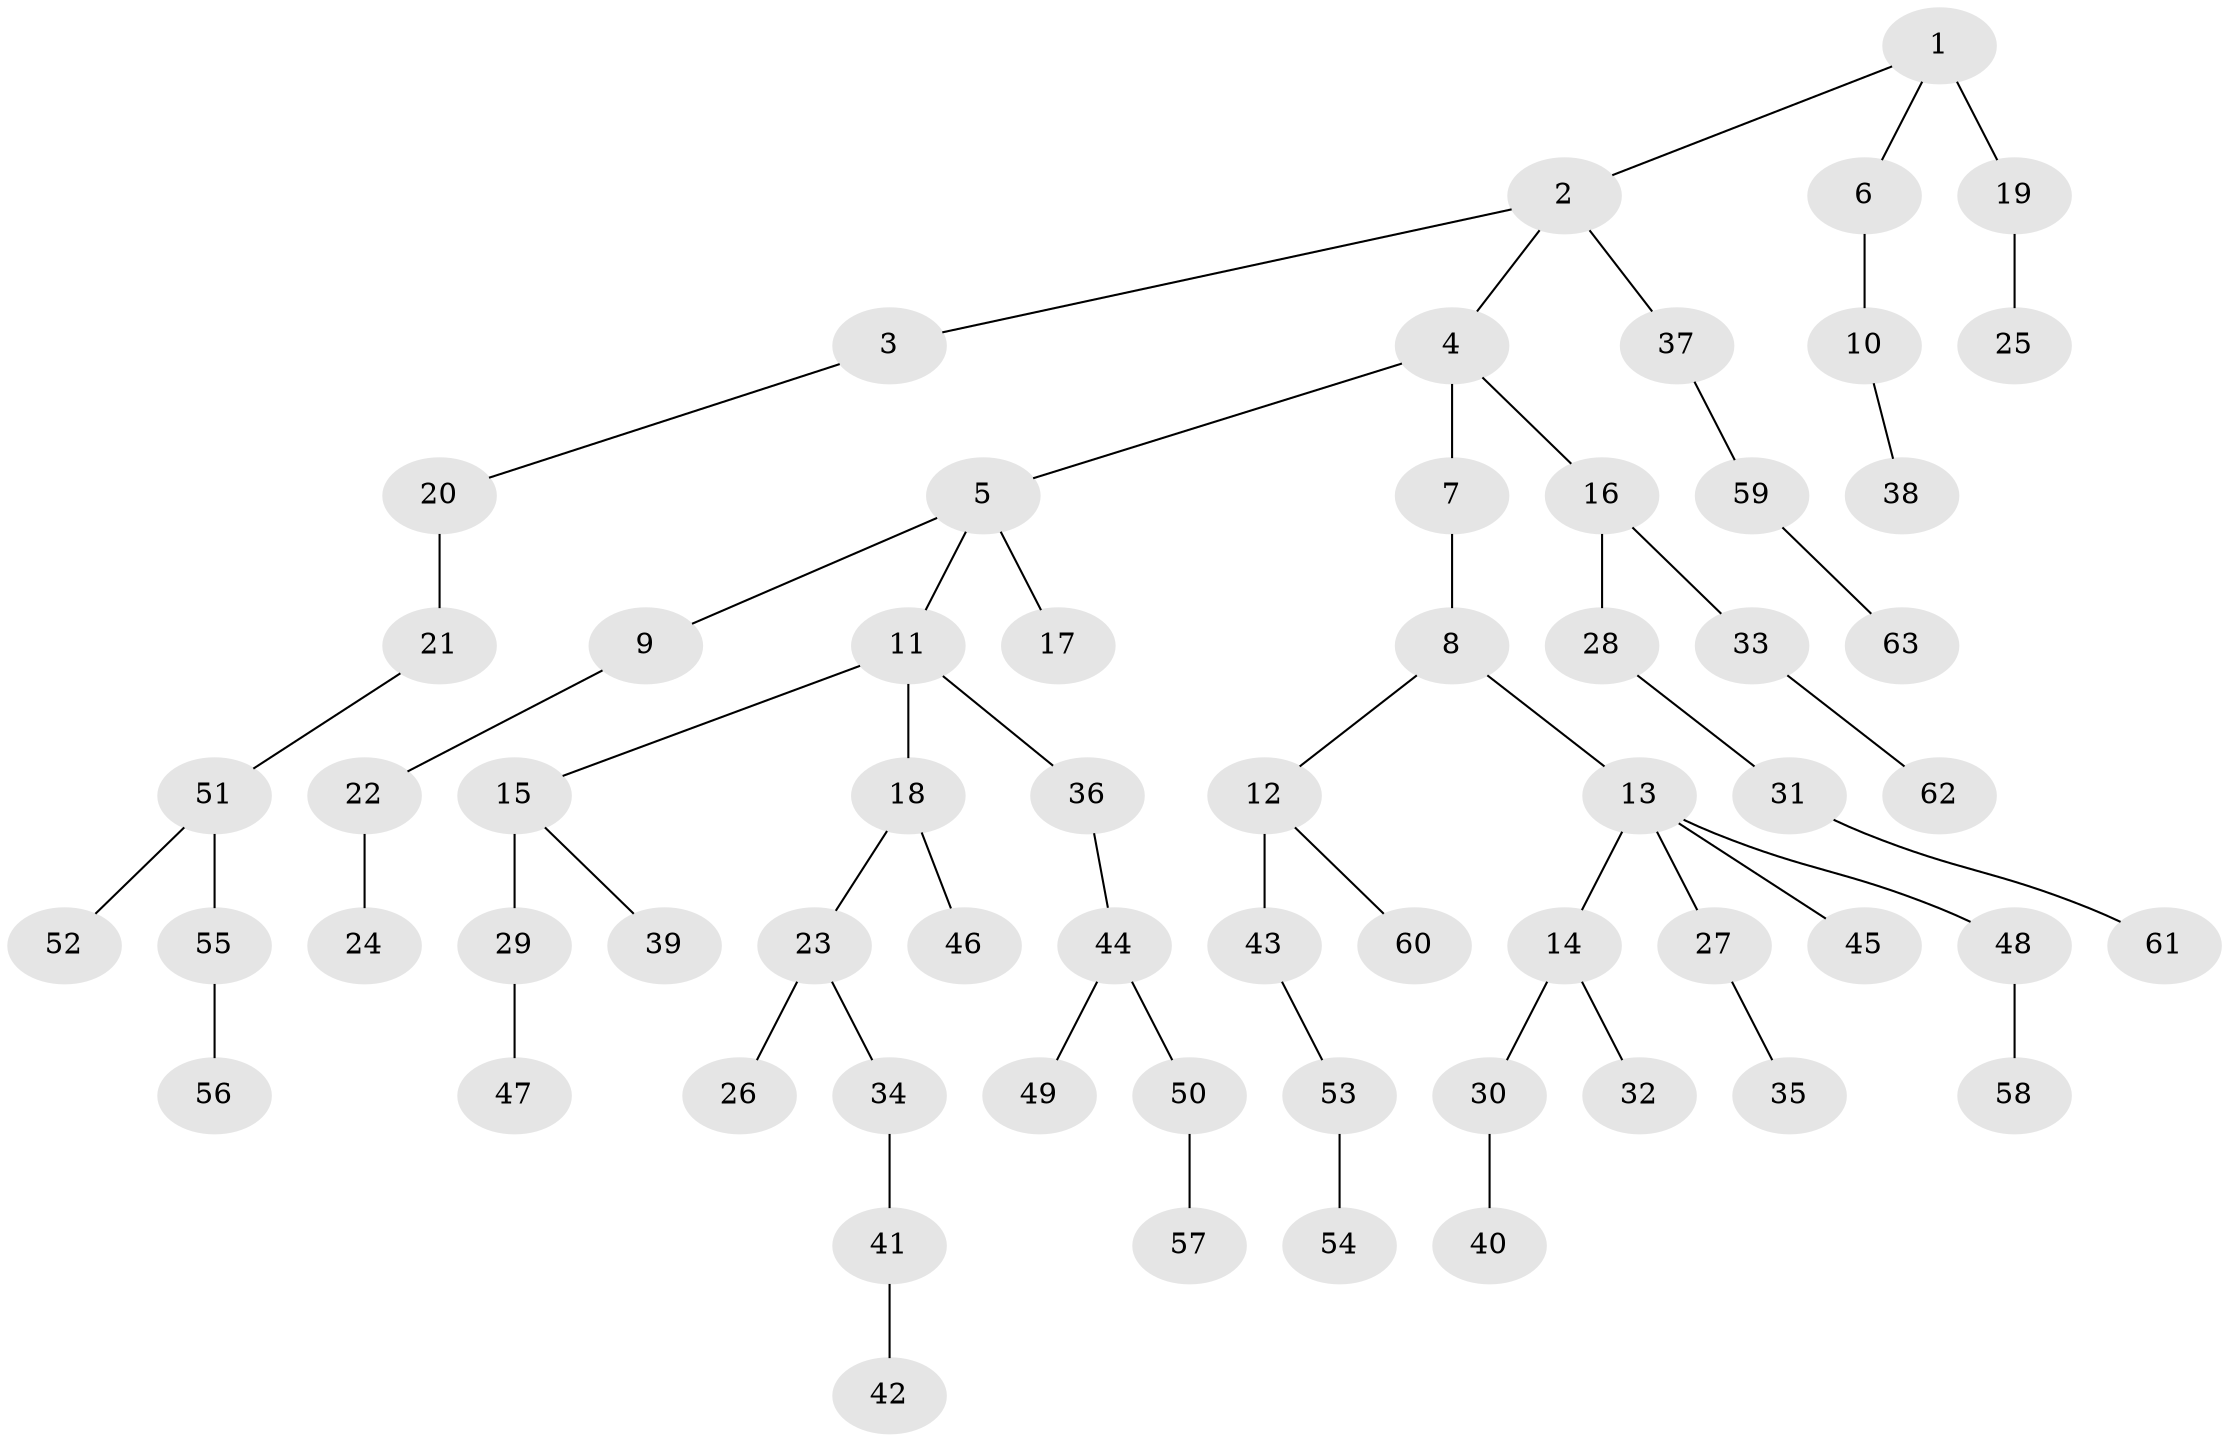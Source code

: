 // original degree distribution, {5: 0.056451612903225805, 3: 0.12096774193548387, 6: 0.024193548387096774, 2: 0.22580645161290322, 7: 0.008064516129032258, 4: 0.04032258064516129, 1: 0.5241935483870968}
// Generated by graph-tools (version 1.1) at 2025/36/03/09/25 02:36:44]
// undirected, 63 vertices, 62 edges
graph export_dot {
graph [start="1"]
  node [color=gray90,style=filled];
  1;
  2;
  3;
  4;
  5;
  6;
  7;
  8;
  9;
  10;
  11;
  12;
  13;
  14;
  15;
  16;
  17;
  18;
  19;
  20;
  21;
  22;
  23;
  24;
  25;
  26;
  27;
  28;
  29;
  30;
  31;
  32;
  33;
  34;
  35;
  36;
  37;
  38;
  39;
  40;
  41;
  42;
  43;
  44;
  45;
  46;
  47;
  48;
  49;
  50;
  51;
  52;
  53;
  54;
  55;
  56;
  57;
  58;
  59;
  60;
  61;
  62;
  63;
  1 -- 2 [weight=1.0];
  1 -- 6 [weight=1.0];
  1 -- 19 [weight=2.0];
  2 -- 3 [weight=1.0];
  2 -- 4 [weight=1.0];
  2 -- 37 [weight=1.0];
  3 -- 20 [weight=1.0];
  4 -- 5 [weight=1.0];
  4 -- 7 [weight=2.0];
  4 -- 16 [weight=1.0];
  5 -- 9 [weight=1.0];
  5 -- 11 [weight=1.0];
  5 -- 17 [weight=1.0];
  6 -- 10 [weight=1.0];
  7 -- 8 [weight=1.0];
  8 -- 12 [weight=1.0];
  8 -- 13 [weight=1.0];
  9 -- 22 [weight=1.0];
  10 -- 38 [weight=1.0];
  11 -- 15 [weight=1.0];
  11 -- 18 [weight=1.0];
  11 -- 36 [weight=1.0];
  12 -- 43 [weight=3.0];
  12 -- 60 [weight=1.0];
  13 -- 14 [weight=1.0];
  13 -- 27 [weight=1.0];
  13 -- 45 [weight=1.0];
  13 -- 48 [weight=1.0];
  14 -- 30 [weight=1.0];
  14 -- 32 [weight=1.0];
  15 -- 29 [weight=4.0];
  15 -- 39 [weight=1.0];
  16 -- 28 [weight=1.0];
  16 -- 33 [weight=1.0];
  18 -- 23 [weight=1.0];
  18 -- 46 [weight=1.0];
  19 -- 25 [weight=1.0];
  20 -- 21 [weight=2.0];
  21 -- 51 [weight=1.0];
  22 -- 24 [weight=1.0];
  23 -- 26 [weight=2.0];
  23 -- 34 [weight=1.0];
  27 -- 35 [weight=1.0];
  28 -- 31 [weight=1.0];
  29 -- 47 [weight=1.0];
  30 -- 40 [weight=1.0];
  31 -- 61 [weight=1.0];
  33 -- 62 [weight=1.0];
  34 -- 41 [weight=2.0];
  36 -- 44 [weight=1.0];
  37 -- 59 [weight=1.0];
  41 -- 42 [weight=1.0];
  43 -- 53 [weight=1.0];
  44 -- 49 [weight=2.0];
  44 -- 50 [weight=1.0];
  48 -- 58 [weight=1.0];
  50 -- 57 [weight=1.0];
  51 -- 52 [weight=1.0];
  51 -- 55 [weight=1.0];
  53 -- 54 [weight=1.0];
  55 -- 56 [weight=1.0];
  59 -- 63 [weight=1.0];
}
